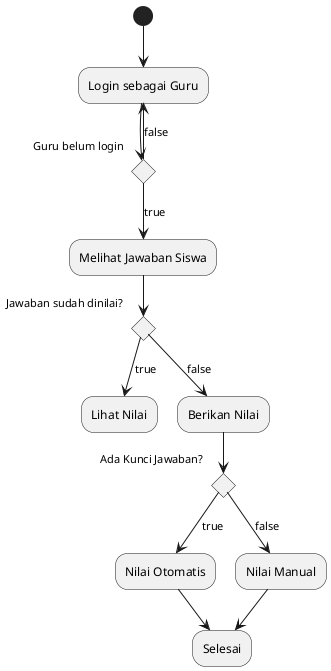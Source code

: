 @startuml

(*) --> "Login sebagai Guru"

if "Guru belum login" then
  -->[false] "Login sebagai Guru"
else
  -->[true] "Melihat Jawaban Siswa"
  if "Jawaban sudah dinilai?" then
    -->[true] "Lihat Nilai"
  else
    -->[false] "Berikan Nilai"
    if "Ada Kunci Jawaban?" then
      -->[true] "Nilai Otomatis"
      --> "Selesai"
    else
      -->[false] "Nilai Manual"
    endif
  endif
 --> "Selesai"
endif

@enduml
